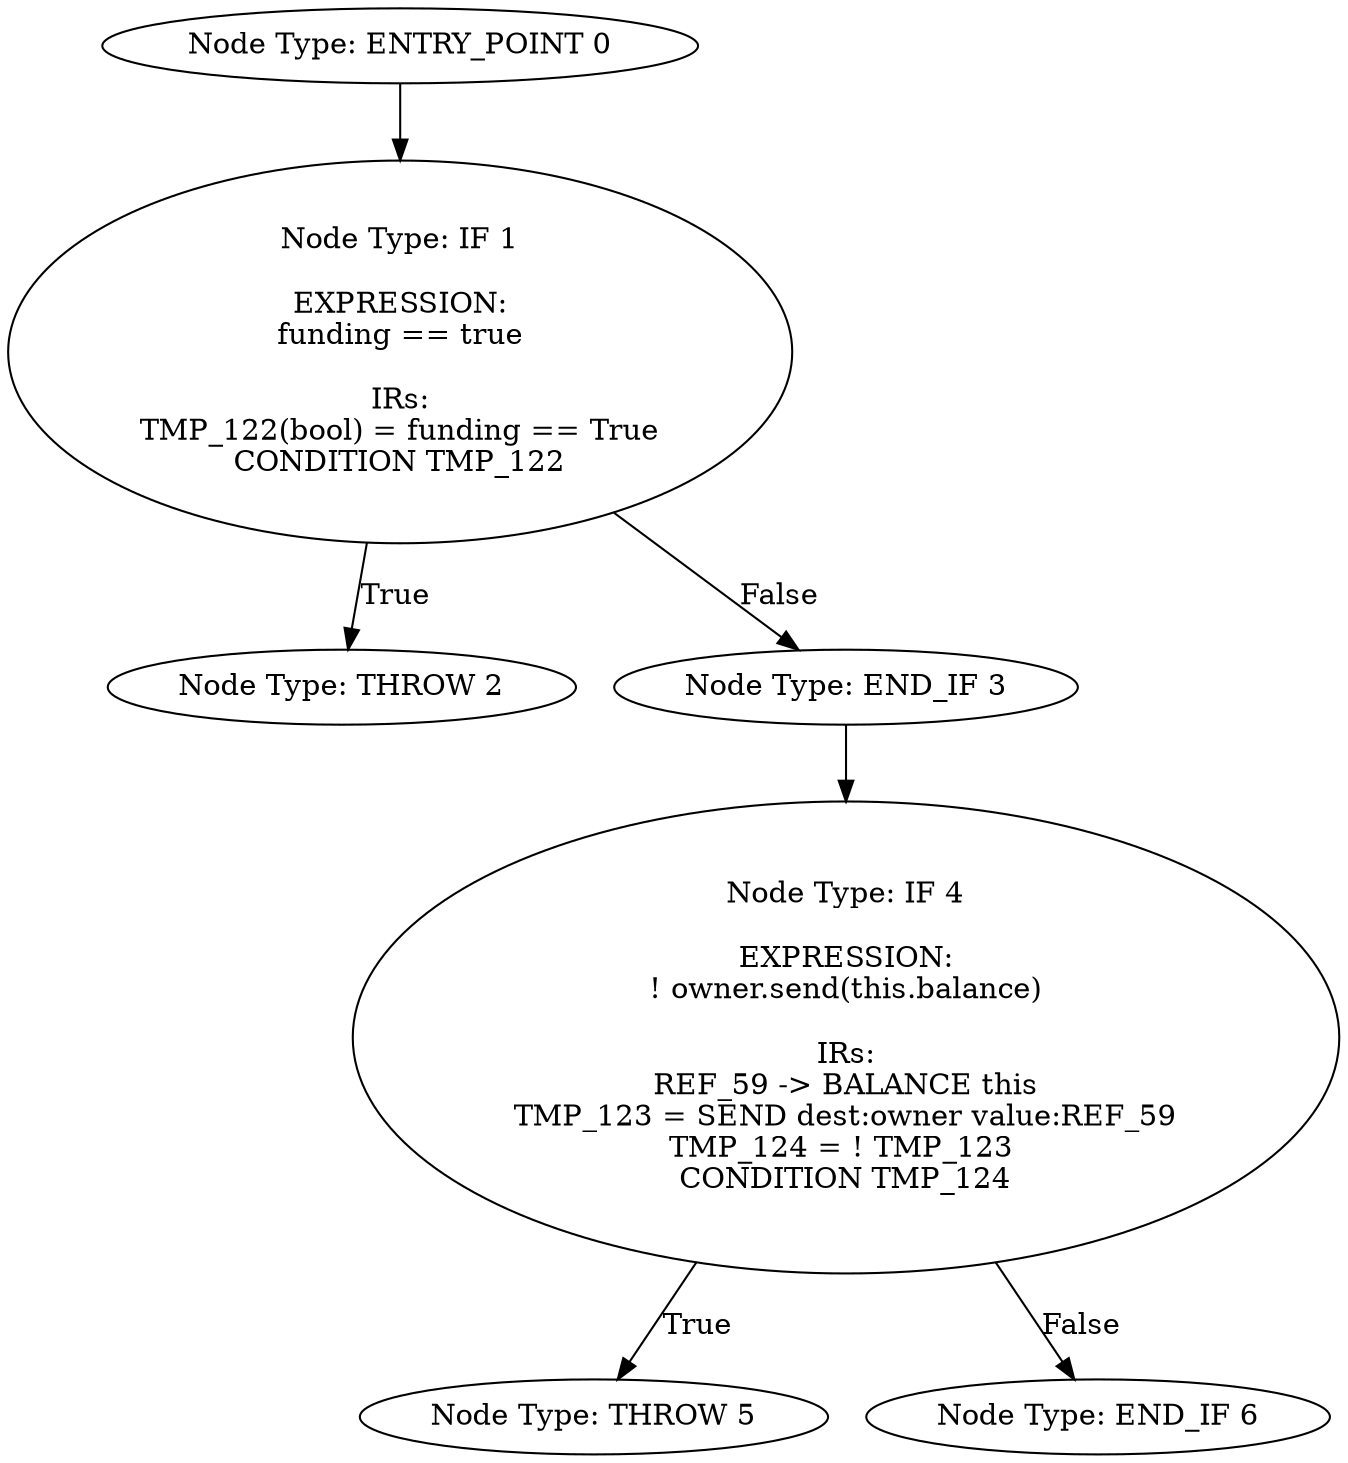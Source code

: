 digraph{
0[label="Node Type: ENTRY_POINT 0
"];
0->1;
1[label="Node Type: IF 1

EXPRESSION:
funding == true

IRs:
TMP_122(bool) = funding == True
CONDITION TMP_122"];
1->2[label="True"];
1->3[label="False"];
2[label="Node Type: THROW 2
"];
3[label="Node Type: END_IF 3
"];
3->4;
4[label="Node Type: IF 4

EXPRESSION:
! owner.send(this.balance)

IRs:
REF_59 -> BALANCE this
TMP_123 = SEND dest:owner value:REF_59
TMP_124 = ! TMP_123 
CONDITION TMP_124"];
4->5[label="True"];
4->6[label="False"];
5[label="Node Type: THROW 5
"];
6[label="Node Type: END_IF 6
"];
}
